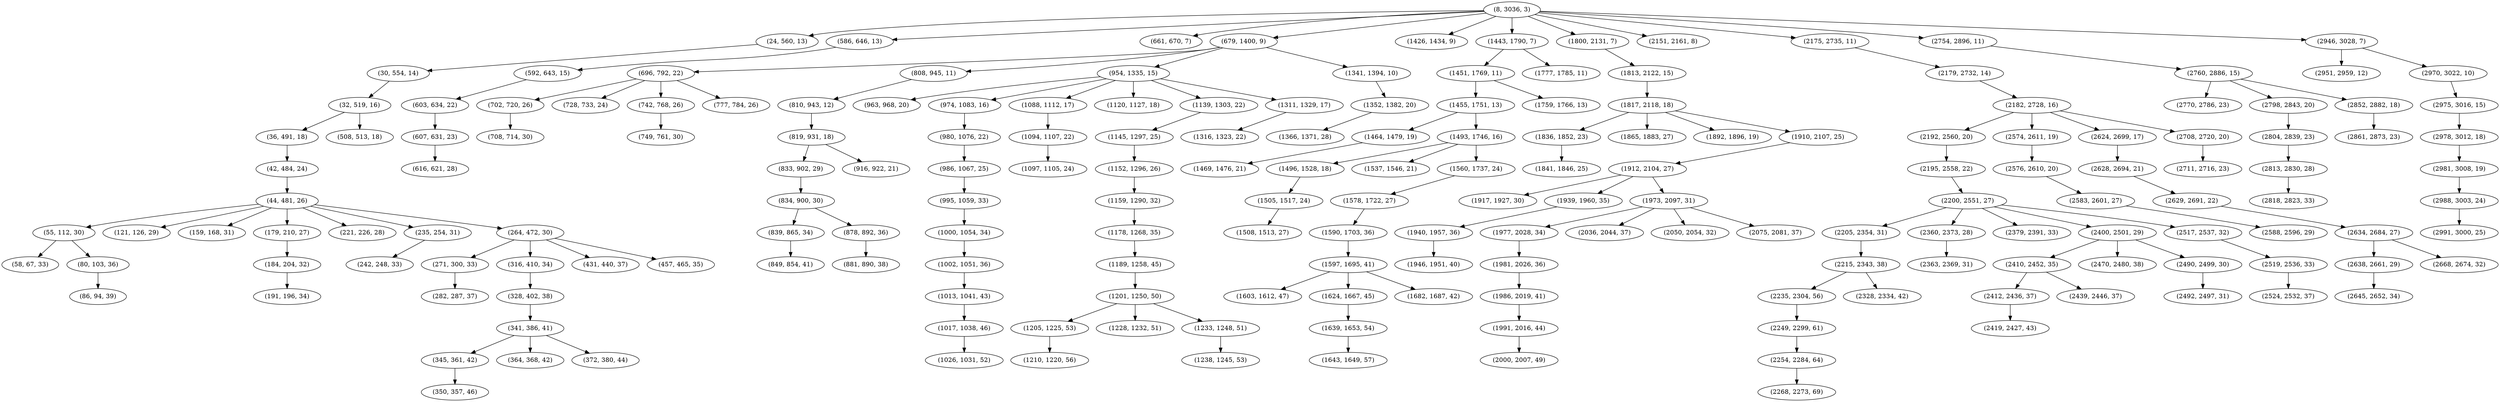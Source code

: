 digraph tree {
    "(8, 3036, 3)";
    "(24, 560, 13)";
    "(30, 554, 14)";
    "(32, 519, 16)";
    "(36, 491, 18)";
    "(42, 484, 24)";
    "(44, 481, 26)";
    "(55, 112, 30)";
    "(58, 67, 33)";
    "(80, 103, 36)";
    "(86, 94, 39)";
    "(121, 126, 29)";
    "(159, 168, 31)";
    "(179, 210, 27)";
    "(184, 204, 32)";
    "(191, 196, 34)";
    "(221, 226, 28)";
    "(235, 254, 31)";
    "(242, 248, 33)";
    "(264, 472, 30)";
    "(271, 300, 33)";
    "(282, 287, 37)";
    "(316, 410, 34)";
    "(328, 402, 38)";
    "(341, 386, 41)";
    "(345, 361, 42)";
    "(350, 357, 46)";
    "(364, 368, 42)";
    "(372, 380, 44)";
    "(431, 440, 37)";
    "(457, 465, 35)";
    "(508, 513, 18)";
    "(586, 646, 13)";
    "(592, 643, 15)";
    "(603, 634, 22)";
    "(607, 631, 23)";
    "(616, 621, 28)";
    "(661, 670, 7)";
    "(679, 1400, 9)";
    "(696, 792, 22)";
    "(702, 720, 26)";
    "(708, 714, 30)";
    "(728, 733, 24)";
    "(742, 768, 26)";
    "(749, 761, 30)";
    "(777, 784, 26)";
    "(808, 945, 11)";
    "(810, 943, 12)";
    "(819, 931, 18)";
    "(833, 902, 29)";
    "(834, 900, 30)";
    "(839, 865, 34)";
    "(849, 854, 41)";
    "(878, 892, 36)";
    "(881, 890, 38)";
    "(916, 922, 21)";
    "(954, 1335, 15)";
    "(963, 968, 20)";
    "(974, 1083, 16)";
    "(980, 1076, 22)";
    "(986, 1067, 25)";
    "(995, 1059, 33)";
    "(1000, 1054, 34)";
    "(1002, 1051, 36)";
    "(1013, 1041, 43)";
    "(1017, 1038, 46)";
    "(1026, 1031, 52)";
    "(1088, 1112, 17)";
    "(1094, 1107, 22)";
    "(1097, 1105, 24)";
    "(1120, 1127, 18)";
    "(1139, 1303, 22)";
    "(1145, 1297, 25)";
    "(1152, 1296, 26)";
    "(1159, 1290, 32)";
    "(1178, 1268, 35)";
    "(1189, 1258, 45)";
    "(1201, 1250, 50)";
    "(1205, 1225, 53)";
    "(1210, 1220, 56)";
    "(1228, 1232, 51)";
    "(1233, 1248, 51)";
    "(1238, 1245, 53)";
    "(1311, 1329, 17)";
    "(1316, 1323, 22)";
    "(1341, 1394, 10)";
    "(1352, 1382, 20)";
    "(1366, 1371, 28)";
    "(1426, 1434, 9)";
    "(1443, 1790, 7)";
    "(1451, 1769, 11)";
    "(1455, 1751, 13)";
    "(1464, 1479, 19)";
    "(1469, 1476, 21)";
    "(1493, 1746, 16)";
    "(1496, 1528, 18)";
    "(1505, 1517, 24)";
    "(1508, 1513, 27)";
    "(1537, 1546, 21)";
    "(1560, 1737, 24)";
    "(1578, 1722, 27)";
    "(1590, 1703, 36)";
    "(1597, 1695, 41)";
    "(1603, 1612, 47)";
    "(1624, 1667, 45)";
    "(1639, 1653, 54)";
    "(1643, 1649, 57)";
    "(1682, 1687, 42)";
    "(1759, 1766, 13)";
    "(1777, 1785, 11)";
    "(1800, 2131, 7)";
    "(1813, 2122, 15)";
    "(1817, 2118, 18)";
    "(1836, 1852, 23)";
    "(1841, 1846, 25)";
    "(1865, 1883, 27)";
    "(1892, 1896, 19)";
    "(1910, 2107, 25)";
    "(1912, 2104, 27)";
    "(1917, 1927, 30)";
    "(1939, 1960, 35)";
    "(1940, 1957, 36)";
    "(1946, 1951, 40)";
    "(1973, 2097, 31)";
    "(1977, 2028, 34)";
    "(1981, 2026, 36)";
    "(1986, 2019, 41)";
    "(1991, 2016, 44)";
    "(2000, 2007, 49)";
    "(2036, 2044, 37)";
    "(2050, 2054, 32)";
    "(2075, 2081, 37)";
    "(2151, 2161, 8)";
    "(2175, 2735, 11)";
    "(2179, 2732, 14)";
    "(2182, 2728, 16)";
    "(2192, 2560, 20)";
    "(2195, 2558, 22)";
    "(2200, 2551, 27)";
    "(2205, 2354, 31)";
    "(2215, 2343, 38)";
    "(2235, 2304, 56)";
    "(2249, 2299, 61)";
    "(2254, 2284, 64)";
    "(2268, 2273, 69)";
    "(2328, 2334, 42)";
    "(2360, 2373, 28)";
    "(2363, 2369, 31)";
    "(2379, 2391, 33)";
    "(2400, 2501, 29)";
    "(2410, 2452, 35)";
    "(2412, 2436, 37)";
    "(2419, 2427, 43)";
    "(2439, 2446, 37)";
    "(2470, 2480, 38)";
    "(2490, 2499, 30)";
    "(2492, 2497, 31)";
    "(2517, 2537, 32)";
    "(2519, 2536, 33)";
    "(2524, 2532, 37)";
    "(2574, 2611, 19)";
    "(2576, 2610, 20)";
    "(2583, 2601, 27)";
    "(2588, 2596, 29)";
    "(2624, 2699, 17)";
    "(2628, 2694, 21)";
    "(2629, 2691, 22)";
    "(2634, 2684, 27)";
    "(2638, 2661, 29)";
    "(2645, 2652, 34)";
    "(2668, 2674, 32)";
    "(2708, 2720, 20)";
    "(2711, 2716, 23)";
    "(2754, 2896, 11)";
    "(2760, 2886, 15)";
    "(2770, 2786, 23)";
    "(2798, 2843, 20)";
    "(2804, 2839, 23)";
    "(2813, 2830, 28)";
    "(2818, 2823, 33)";
    "(2852, 2882, 18)";
    "(2861, 2873, 23)";
    "(2946, 3028, 7)";
    "(2951, 2959, 12)";
    "(2970, 3022, 10)";
    "(2975, 3016, 15)";
    "(2978, 3012, 18)";
    "(2981, 3008, 19)";
    "(2988, 3003, 24)";
    "(2991, 3000, 25)";
    "(8, 3036, 3)" -> "(24, 560, 13)";
    "(8, 3036, 3)" -> "(586, 646, 13)";
    "(8, 3036, 3)" -> "(661, 670, 7)";
    "(8, 3036, 3)" -> "(679, 1400, 9)";
    "(8, 3036, 3)" -> "(1426, 1434, 9)";
    "(8, 3036, 3)" -> "(1443, 1790, 7)";
    "(8, 3036, 3)" -> "(1800, 2131, 7)";
    "(8, 3036, 3)" -> "(2151, 2161, 8)";
    "(8, 3036, 3)" -> "(2175, 2735, 11)";
    "(8, 3036, 3)" -> "(2754, 2896, 11)";
    "(8, 3036, 3)" -> "(2946, 3028, 7)";
    "(24, 560, 13)" -> "(30, 554, 14)";
    "(30, 554, 14)" -> "(32, 519, 16)";
    "(32, 519, 16)" -> "(36, 491, 18)";
    "(32, 519, 16)" -> "(508, 513, 18)";
    "(36, 491, 18)" -> "(42, 484, 24)";
    "(42, 484, 24)" -> "(44, 481, 26)";
    "(44, 481, 26)" -> "(55, 112, 30)";
    "(44, 481, 26)" -> "(121, 126, 29)";
    "(44, 481, 26)" -> "(159, 168, 31)";
    "(44, 481, 26)" -> "(179, 210, 27)";
    "(44, 481, 26)" -> "(221, 226, 28)";
    "(44, 481, 26)" -> "(235, 254, 31)";
    "(44, 481, 26)" -> "(264, 472, 30)";
    "(55, 112, 30)" -> "(58, 67, 33)";
    "(55, 112, 30)" -> "(80, 103, 36)";
    "(80, 103, 36)" -> "(86, 94, 39)";
    "(179, 210, 27)" -> "(184, 204, 32)";
    "(184, 204, 32)" -> "(191, 196, 34)";
    "(235, 254, 31)" -> "(242, 248, 33)";
    "(264, 472, 30)" -> "(271, 300, 33)";
    "(264, 472, 30)" -> "(316, 410, 34)";
    "(264, 472, 30)" -> "(431, 440, 37)";
    "(264, 472, 30)" -> "(457, 465, 35)";
    "(271, 300, 33)" -> "(282, 287, 37)";
    "(316, 410, 34)" -> "(328, 402, 38)";
    "(328, 402, 38)" -> "(341, 386, 41)";
    "(341, 386, 41)" -> "(345, 361, 42)";
    "(341, 386, 41)" -> "(364, 368, 42)";
    "(341, 386, 41)" -> "(372, 380, 44)";
    "(345, 361, 42)" -> "(350, 357, 46)";
    "(586, 646, 13)" -> "(592, 643, 15)";
    "(592, 643, 15)" -> "(603, 634, 22)";
    "(603, 634, 22)" -> "(607, 631, 23)";
    "(607, 631, 23)" -> "(616, 621, 28)";
    "(679, 1400, 9)" -> "(696, 792, 22)";
    "(679, 1400, 9)" -> "(808, 945, 11)";
    "(679, 1400, 9)" -> "(954, 1335, 15)";
    "(679, 1400, 9)" -> "(1341, 1394, 10)";
    "(696, 792, 22)" -> "(702, 720, 26)";
    "(696, 792, 22)" -> "(728, 733, 24)";
    "(696, 792, 22)" -> "(742, 768, 26)";
    "(696, 792, 22)" -> "(777, 784, 26)";
    "(702, 720, 26)" -> "(708, 714, 30)";
    "(742, 768, 26)" -> "(749, 761, 30)";
    "(808, 945, 11)" -> "(810, 943, 12)";
    "(810, 943, 12)" -> "(819, 931, 18)";
    "(819, 931, 18)" -> "(833, 902, 29)";
    "(819, 931, 18)" -> "(916, 922, 21)";
    "(833, 902, 29)" -> "(834, 900, 30)";
    "(834, 900, 30)" -> "(839, 865, 34)";
    "(834, 900, 30)" -> "(878, 892, 36)";
    "(839, 865, 34)" -> "(849, 854, 41)";
    "(878, 892, 36)" -> "(881, 890, 38)";
    "(954, 1335, 15)" -> "(963, 968, 20)";
    "(954, 1335, 15)" -> "(974, 1083, 16)";
    "(954, 1335, 15)" -> "(1088, 1112, 17)";
    "(954, 1335, 15)" -> "(1120, 1127, 18)";
    "(954, 1335, 15)" -> "(1139, 1303, 22)";
    "(954, 1335, 15)" -> "(1311, 1329, 17)";
    "(974, 1083, 16)" -> "(980, 1076, 22)";
    "(980, 1076, 22)" -> "(986, 1067, 25)";
    "(986, 1067, 25)" -> "(995, 1059, 33)";
    "(995, 1059, 33)" -> "(1000, 1054, 34)";
    "(1000, 1054, 34)" -> "(1002, 1051, 36)";
    "(1002, 1051, 36)" -> "(1013, 1041, 43)";
    "(1013, 1041, 43)" -> "(1017, 1038, 46)";
    "(1017, 1038, 46)" -> "(1026, 1031, 52)";
    "(1088, 1112, 17)" -> "(1094, 1107, 22)";
    "(1094, 1107, 22)" -> "(1097, 1105, 24)";
    "(1139, 1303, 22)" -> "(1145, 1297, 25)";
    "(1145, 1297, 25)" -> "(1152, 1296, 26)";
    "(1152, 1296, 26)" -> "(1159, 1290, 32)";
    "(1159, 1290, 32)" -> "(1178, 1268, 35)";
    "(1178, 1268, 35)" -> "(1189, 1258, 45)";
    "(1189, 1258, 45)" -> "(1201, 1250, 50)";
    "(1201, 1250, 50)" -> "(1205, 1225, 53)";
    "(1201, 1250, 50)" -> "(1228, 1232, 51)";
    "(1201, 1250, 50)" -> "(1233, 1248, 51)";
    "(1205, 1225, 53)" -> "(1210, 1220, 56)";
    "(1233, 1248, 51)" -> "(1238, 1245, 53)";
    "(1311, 1329, 17)" -> "(1316, 1323, 22)";
    "(1341, 1394, 10)" -> "(1352, 1382, 20)";
    "(1352, 1382, 20)" -> "(1366, 1371, 28)";
    "(1443, 1790, 7)" -> "(1451, 1769, 11)";
    "(1443, 1790, 7)" -> "(1777, 1785, 11)";
    "(1451, 1769, 11)" -> "(1455, 1751, 13)";
    "(1451, 1769, 11)" -> "(1759, 1766, 13)";
    "(1455, 1751, 13)" -> "(1464, 1479, 19)";
    "(1455, 1751, 13)" -> "(1493, 1746, 16)";
    "(1464, 1479, 19)" -> "(1469, 1476, 21)";
    "(1493, 1746, 16)" -> "(1496, 1528, 18)";
    "(1493, 1746, 16)" -> "(1537, 1546, 21)";
    "(1493, 1746, 16)" -> "(1560, 1737, 24)";
    "(1496, 1528, 18)" -> "(1505, 1517, 24)";
    "(1505, 1517, 24)" -> "(1508, 1513, 27)";
    "(1560, 1737, 24)" -> "(1578, 1722, 27)";
    "(1578, 1722, 27)" -> "(1590, 1703, 36)";
    "(1590, 1703, 36)" -> "(1597, 1695, 41)";
    "(1597, 1695, 41)" -> "(1603, 1612, 47)";
    "(1597, 1695, 41)" -> "(1624, 1667, 45)";
    "(1597, 1695, 41)" -> "(1682, 1687, 42)";
    "(1624, 1667, 45)" -> "(1639, 1653, 54)";
    "(1639, 1653, 54)" -> "(1643, 1649, 57)";
    "(1800, 2131, 7)" -> "(1813, 2122, 15)";
    "(1813, 2122, 15)" -> "(1817, 2118, 18)";
    "(1817, 2118, 18)" -> "(1836, 1852, 23)";
    "(1817, 2118, 18)" -> "(1865, 1883, 27)";
    "(1817, 2118, 18)" -> "(1892, 1896, 19)";
    "(1817, 2118, 18)" -> "(1910, 2107, 25)";
    "(1836, 1852, 23)" -> "(1841, 1846, 25)";
    "(1910, 2107, 25)" -> "(1912, 2104, 27)";
    "(1912, 2104, 27)" -> "(1917, 1927, 30)";
    "(1912, 2104, 27)" -> "(1939, 1960, 35)";
    "(1912, 2104, 27)" -> "(1973, 2097, 31)";
    "(1939, 1960, 35)" -> "(1940, 1957, 36)";
    "(1940, 1957, 36)" -> "(1946, 1951, 40)";
    "(1973, 2097, 31)" -> "(1977, 2028, 34)";
    "(1973, 2097, 31)" -> "(2036, 2044, 37)";
    "(1973, 2097, 31)" -> "(2050, 2054, 32)";
    "(1973, 2097, 31)" -> "(2075, 2081, 37)";
    "(1977, 2028, 34)" -> "(1981, 2026, 36)";
    "(1981, 2026, 36)" -> "(1986, 2019, 41)";
    "(1986, 2019, 41)" -> "(1991, 2016, 44)";
    "(1991, 2016, 44)" -> "(2000, 2007, 49)";
    "(2175, 2735, 11)" -> "(2179, 2732, 14)";
    "(2179, 2732, 14)" -> "(2182, 2728, 16)";
    "(2182, 2728, 16)" -> "(2192, 2560, 20)";
    "(2182, 2728, 16)" -> "(2574, 2611, 19)";
    "(2182, 2728, 16)" -> "(2624, 2699, 17)";
    "(2182, 2728, 16)" -> "(2708, 2720, 20)";
    "(2192, 2560, 20)" -> "(2195, 2558, 22)";
    "(2195, 2558, 22)" -> "(2200, 2551, 27)";
    "(2200, 2551, 27)" -> "(2205, 2354, 31)";
    "(2200, 2551, 27)" -> "(2360, 2373, 28)";
    "(2200, 2551, 27)" -> "(2379, 2391, 33)";
    "(2200, 2551, 27)" -> "(2400, 2501, 29)";
    "(2200, 2551, 27)" -> "(2517, 2537, 32)";
    "(2205, 2354, 31)" -> "(2215, 2343, 38)";
    "(2215, 2343, 38)" -> "(2235, 2304, 56)";
    "(2215, 2343, 38)" -> "(2328, 2334, 42)";
    "(2235, 2304, 56)" -> "(2249, 2299, 61)";
    "(2249, 2299, 61)" -> "(2254, 2284, 64)";
    "(2254, 2284, 64)" -> "(2268, 2273, 69)";
    "(2360, 2373, 28)" -> "(2363, 2369, 31)";
    "(2400, 2501, 29)" -> "(2410, 2452, 35)";
    "(2400, 2501, 29)" -> "(2470, 2480, 38)";
    "(2400, 2501, 29)" -> "(2490, 2499, 30)";
    "(2410, 2452, 35)" -> "(2412, 2436, 37)";
    "(2410, 2452, 35)" -> "(2439, 2446, 37)";
    "(2412, 2436, 37)" -> "(2419, 2427, 43)";
    "(2490, 2499, 30)" -> "(2492, 2497, 31)";
    "(2517, 2537, 32)" -> "(2519, 2536, 33)";
    "(2519, 2536, 33)" -> "(2524, 2532, 37)";
    "(2574, 2611, 19)" -> "(2576, 2610, 20)";
    "(2576, 2610, 20)" -> "(2583, 2601, 27)";
    "(2583, 2601, 27)" -> "(2588, 2596, 29)";
    "(2624, 2699, 17)" -> "(2628, 2694, 21)";
    "(2628, 2694, 21)" -> "(2629, 2691, 22)";
    "(2629, 2691, 22)" -> "(2634, 2684, 27)";
    "(2634, 2684, 27)" -> "(2638, 2661, 29)";
    "(2634, 2684, 27)" -> "(2668, 2674, 32)";
    "(2638, 2661, 29)" -> "(2645, 2652, 34)";
    "(2708, 2720, 20)" -> "(2711, 2716, 23)";
    "(2754, 2896, 11)" -> "(2760, 2886, 15)";
    "(2760, 2886, 15)" -> "(2770, 2786, 23)";
    "(2760, 2886, 15)" -> "(2798, 2843, 20)";
    "(2760, 2886, 15)" -> "(2852, 2882, 18)";
    "(2798, 2843, 20)" -> "(2804, 2839, 23)";
    "(2804, 2839, 23)" -> "(2813, 2830, 28)";
    "(2813, 2830, 28)" -> "(2818, 2823, 33)";
    "(2852, 2882, 18)" -> "(2861, 2873, 23)";
    "(2946, 3028, 7)" -> "(2951, 2959, 12)";
    "(2946, 3028, 7)" -> "(2970, 3022, 10)";
    "(2970, 3022, 10)" -> "(2975, 3016, 15)";
    "(2975, 3016, 15)" -> "(2978, 3012, 18)";
    "(2978, 3012, 18)" -> "(2981, 3008, 19)";
    "(2981, 3008, 19)" -> "(2988, 3003, 24)";
    "(2988, 3003, 24)" -> "(2991, 3000, 25)";
}
